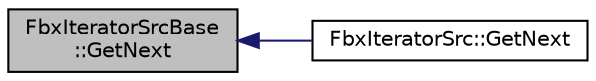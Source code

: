 digraph "FbxIteratorSrcBase::GetNext"
{
  edge [fontname="Helvetica",fontsize="10",labelfontname="Helvetica",labelfontsize="10"];
  node [fontname="Helvetica",fontsize="10",shape=record];
  rankdir="LR";
  Node13 [label="FbxIteratorSrcBase\l::GetNext",height=0.2,width=0.4,color="black", fillcolor="grey75", style="filled", fontcolor="black"];
  Node13 -> Node14 [dir="back",color="midnightblue",fontsize="10",style="solid",fontname="Helvetica"];
  Node14 [label="FbxIteratorSrc::GetNext",height=0.2,width=0.4,color="black", fillcolor="white", style="filled",URL="$class_fbx_iterator_src.html#a04efb028369a31d5a822c3b2a7e23b16"];
}

